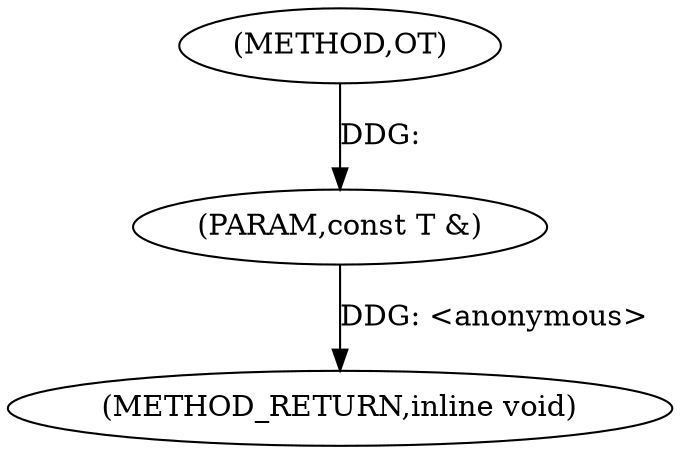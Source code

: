 digraph "OT" {  
"1000210" [label = "(METHOD,OT)" ]
"1000213" [label = "(METHOD_RETURN,inline void)" ]
"1000211" [label = "(PARAM,const T &)" ]
  "1000211" -> "1000213"  [ label = "DDG: <anonymous>"] 
  "1000210" -> "1000211"  [ label = "DDG: "] 
}
